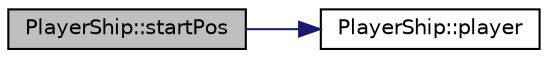 digraph "PlayerShip::startPos"
{
  edge [fontname="Helvetica",fontsize="10",labelfontname="Helvetica",labelfontsize="10"];
  node [fontname="Helvetica",fontsize="10",shape=record];
  rankdir="LR";
  Node32 [label="PlayerShip::startPos",height=0.2,width=0.4,color="black", fillcolor="grey75", style="filled", fontcolor="black"];
  Node32 -> Node33 [color="midnightblue",fontsize="10",style="solid",fontname="Helvetica"];
  Node33 [label="PlayerShip::player",height=0.2,width=0.4,color="black", fillcolor="white", style="filled",URL="$class_player_ship.html#a1272478c6967b5847b7825ae0b268e03",tooltip="Returns a sprite associated to player. "];
}

